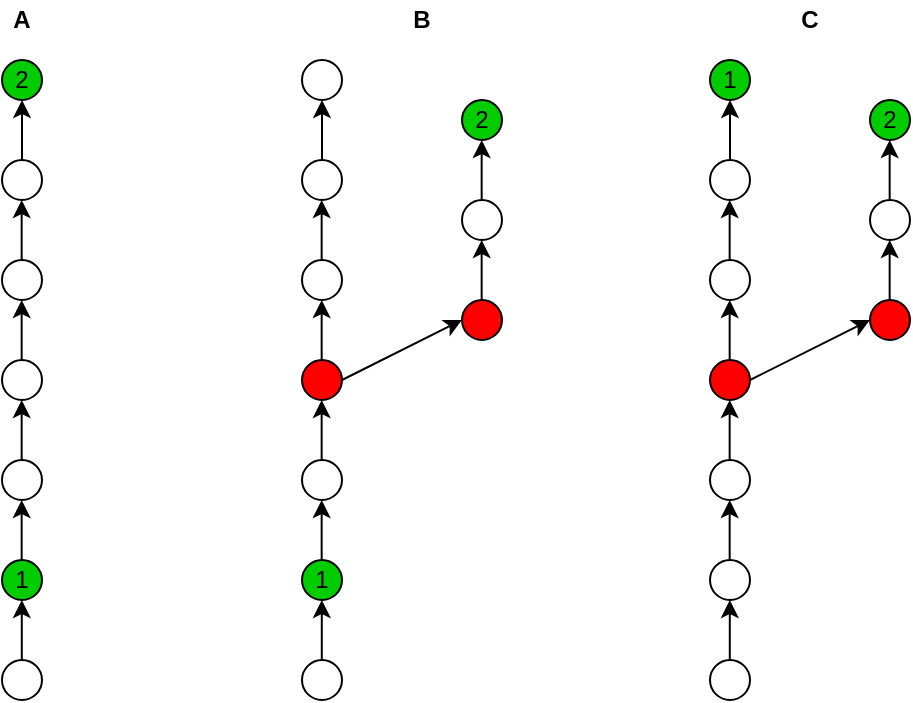<mxfile version="12.8.2" type="github"><diagram id="Xc4Q_695MUWQkCUxAg5T" name="Page-1"><mxGraphModel dx="813" dy="458" grid="1" gridSize="10" guides="1" tooltips="1" connect="1" arrows="1" fold="1" page="1" pageScale="1" pageWidth="827" pageHeight="1169" math="0" shadow="0"><root><mxCell id="0"/><mxCell id="1" parent="0"/><mxCell id="NMuLRGsHbmPByHdPXfEs-1" value="" style="ellipse;whiteSpace=wrap;html=1;aspect=fixed;" parent="1" vertex="1"><mxGeometry x="270" y="110" width="20" height="20" as="geometry"/></mxCell><mxCell id="NMuLRGsHbmPByHdPXfEs-2" value="" style="ellipse;whiteSpace=wrap;html=1;aspect=fixed;" parent="1" vertex="1"><mxGeometry x="270" y="160" width="20" height="20" as="geometry"/></mxCell><mxCell id="NMuLRGsHbmPByHdPXfEs-3" value="" style="ellipse;whiteSpace=wrap;html=1;aspect=fixed;" parent="1" vertex="1"><mxGeometry x="270" y="210" width="20" height="20" as="geometry"/></mxCell><mxCell id="NMuLRGsHbmPByHdPXfEs-4" value="" style="ellipse;whiteSpace=wrap;html=1;aspect=fixed;" parent="1" vertex="1"><mxGeometry x="270" y="310" width="20" height="20" as="geometry"/></mxCell><mxCell id="NMuLRGsHbmPByHdPXfEs-8" value="" style="ellipse;whiteSpace=wrap;html=1;aspect=fixed;" parent="1" vertex="1"><mxGeometry x="350" y="180" width="20" height="20" as="geometry"/></mxCell><mxCell id="NMuLRGsHbmPByHdPXfEs-16" value="" style="endArrow=classic;html=1;exitX=1;exitY=0.5;exitDx=0;exitDy=0;entryX=0;entryY=0.5;entryDx=0;entryDy=0;" parent="1" edge="1"><mxGeometry width="50" height="50" relative="1" as="geometry"><mxPoint x="290" y="270" as="sourcePoint"/><mxPoint x="350" y="240" as="targetPoint"/></mxGeometry></mxCell><mxCell id="NMuLRGsHbmPByHdPXfEs-17" value="" style="endArrow=classic;html=1;" parent="1" edge="1"><mxGeometry width="50" height="50" relative="1" as="geometry"><mxPoint x="280" y="160" as="sourcePoint"/><mxPoint x="280" y="130" as="targetPoint"/></mxGeometry></mxCell><mxCell id="NMuLRGsHbmPByHdPXfEs-18" value="" style="endArrow=classic;html=1;" parent="1" edge="1"><mxGeometry width="50" height="50" relative="1" as="geometry"><mxPoint x="279.83" y="210" as="sourcePoint"/><mxPoint x="279.83" y="180" as="targetPoint"/></mxGeometry></mxCell><mxCell id="NMuLRGsHbmPByHdPXfEs-19" value="" style="endArrow=classic;html=1;" parent="1" edge="1"><mxGeometry width="50" height="50" relative="1" as="geometry"><mxPoint x="279.83" y="260" as="sourcePoint"/><mxPoint x="279.83" y="230" as="targetPoint"/></mxGeometry></mxCell><mxCell id="NMuLRGsHbmPByHdPXfEs-20" value="" style="endArrow=classic;html=1;" parent="1" edge="1"><mxGeometry width="50" height="50" relative="1" as="geometry"><mxPoint x="279.83" y="310" as="sourcePoint"/><mxPoint x="279.83" y="280" as="targetPoint"/></mxGeometry></mxCell><mxCell id="NMuLRGsHbmPByHdPXfEs-21" value="" style="endArrow=classic;html=1;" parent="1" edge="1"><mxGeometry width="50" height="50" relative="1" as="geometry"><mxPoint x="279.83" y="360" as="sourcePoint"/><mxPoint x="279.83" y="330" as="targetPoint"/></mxGeometry></mxCell><mxCell id="NMuLRGsHbmPByHdPXfEs-22" value="" style="endArrow=classic;html=1;" parent="1" edge="1"><mxGeometry width="50" height="50" relative="1" as="geometry"><mxPoint x="359.83" y="230" as="sourcePoint"/><mxPoint x="359.83" y="200" as="targetPoint"/></mxGeometry></mxCell><mxCell id="NMuLRGsHbmPByHdPXfEs-23" value="" style="endArrow=classic;html=1;" parent="1" edge="1"><mxGeometry width="50" height="50" relative="1" as="geometry"><mxPoint x="359.83" y="180" as="sourcePoint"/><mxPoint x="359.83" y="150" as="targetPoint"/></mxGeometry></mxCell><mxCell id="NMuLRGsHbmPByHdPXfEs-25" value="" style="ellipse;whiteSpace=wrap;html=1;aspect=fixed;" parent="1" vertex="1"><mxGeometry x="270" y="410" width="20" height="20" as="geometry"/></mxCell><mxCell id="NMuLRGsHbmPByHdPXfEs-26" value="" style="endArrow=classic;html=1;" parent="1" edge="1"><mxGeometry width="50" height="50" relative="1" as="geometry"><mxPoint x="279.9" y="410.0" as="sourcePoint"/><mxPoint x="279.9" y="380.0" as="targetPoint"/></mxGeometry></mxCell><mxCell id="NMuLRGsHbmPByHdPXfEs-27" value="C" style="text;html=1;strokeColor=none;fillColor=none;align=center;verticalAlign=middle;whiteSpace=wrap;rounded=0;fontStyle=1" parent="1" vertex="1"><mxGeometry x="514" y="80" width="20" height="20" as="geometry"/></mxCell><mxCell id="NMuLRGsHbmPByHdPXfEs-28" value="B" style="text;html=1;strokeColor=none;fillColor=none;align=center;verticalAlign=middle;whiteSpace=wrap;rounded=0;fontStyle=1" parent="1" vertex="1"><mxGeometry x="320" y="80" width="20" height="20" as="geometry"/></mxCell><mxCell id="NMuLRGsHbmPByHdPXfEs-30" value="" style="ellipse;whiteSpace=wrap;html=1;aspect=fixed;" parent="1" vertex="1"><mxGeometry x="474" y="160" width="20" height="20" as="geometry"/></mxCell><mxCell id="NMuLRGsHbmPByHdPXfEs-31" value="" style="ellipse;whiteSpace=wrap;html=1;aspect=fixed;" parent="1" vertex="1"><mxGeometry x="474" y="210" width="20" height="20" as="geometry"/></mxCell><mxCell id="NMuLRGsHbmPByHdPXfEs-32" value="" style="ellipse;whiteSpace=wrap;html=1;aspect=fixed;" parent="1" vertex="1"><mxGeometry x="474" y="310" width="20" height="20" as="geometry"/></mxCell><mxCell id="NMuLRGsHbmPByHdPXfEs-34" value="" style="ellipse;whiteSpace=wrap;html=1;aspect=fixed;fillColor=none;" parent="1" vertex="1"><mxGeometry x="474" y="360" width="20" height="20" as="geometry"/></mxCell><mxCell id="NMuLRGsHbmPByHdPXfEs-36" value="" style="ellipse;whiteSpace=wrap;html=1;aspect=fixed;" parent="1" vertex="1"><mxGeometry x="554" y="180" width="20" height="20" as="geometry"/></mxCell><mxCell id="NMuLRGsHbmPByHdPXfEs-39" value="" style="endArrow=classic;html=1;exitX=1;exitY=0.5;exitDx=0;exitDy=0;entryX=0;entryY=0.5;entryDx=0;entryDy=0;" parent="1" edge="1"><mxGeometry width="50" height="50" relative="1" as="geometry"><mxPoint x="494" y="270" as="sourcePoint"/><mxPoint x="554" y="240" as="targetPoint"/></mxGeometry></mxCell><mxCell id="NMuLRGsHbmPByHdPXfEs-40" value="" style="endArrow=classic;html=1;" parent="1" edge="1"><mxGeometry width="50" height="50" relative="1" as="geometry"><mxPoint x="484" y="160" as="sourcePoint"/><mxPoint x="484" y="130.0" as="targetPoint"/></mxGeometry></mxCell><mxCell id="NMuLRGsHbmPByHdPXfEs-41" value="" style="endArrow=classic;html=1;" parent="1" edge="1"><mxGeometry width="50" height="50" relative="1" as="geometry"><mxPoint x="483.83" y="210" as="sourcePoint"/><mxPoint x="483.83" y="180" as="targetPoint"/></mxGeometry></mxCell><mxCell id="NMuLRGsHbmPByHdPXfEs-42" value="" style="endArrow=classic;html=1;" parent="1" edge="1"><mxGeometry width="50" height="50" relative="1" as="geometry"><mxPoint x="483.83" y="260" as="sourcePoint"/><mxPoint x="483.83" y="230" as="targetPoint"/></mxGeometry></mxCell><mxCell id="NMuLRGsHbmPByHdPXfEs-43" value="" style="endArrow=classic;html=1;" parent="1" edge="1"><mxGeometry width="50" height="50" relative="1" as="geometry"><mxPoint x="483.83" y="310" as="sourcePoint"/><mxPoint x="483.83" y="280" as="targetPoint"/></mxGeometry></mxCell><mxCell id="NMuLRGsHbmPByHdPXfEs-44" value="" style="endArrow=classic;html=1;" parent="1" edge="1"><mxGeometry width="50" height="50" relative="1" as="geometry"><mxPoint x="483.83" y="360" as="sourcePoint"/><mxPoint x="483.83" y="330" as="targetPoint"/></mxGeometry></mxCell><mxCell id="NMuLRGsHbmPByHdPXfEs-45" value="" style="endArrow=classic;html=1;" parent="1" edge="1"><mxGeometry width="50" height="50" relative="1" as="geometry"><mxPoint x="563.83" y="230" as="sourcePoint"/><mxPoint x="563.83" y="200" as="targetPoint"/></mxGeometry></mxCell><mxCell id="NMuLRGsHbmPByHdPXfEs-46" value="" style="endArrow=classic;html=1;" parent="1" edge="1"><mxGeometry width="50" height="50" relative="1" as="geometry"><mxPoint x="563.83" y="180" as="sourcePoint"/><mxPoint x="563.83" y="150" as="targetPoint"/></mxGeometry></mxCell><mxCell id="NMuLRGsHbmPByHdPXfEs-47" value="" style="ellipse;whiteSpace=wrap;html=1;aspect=fixed;" parent="1" vertex="1"><mxGeometry x="474" y="410" width="20" height="20" as="geometry"/></mxCell><mxCell id="NMuLRGsHbmPByHdPXfEs-48" value="" style="endArrow=classic;html=1;" parent="1" edge="1"><mxGeometry width="50" height="50" relative="1" as="geometry"><mxPoint x="483.9" y="410.0" as="sourcePoint"/><mxPoint x="483.9" y="380.0" as="targetPoint"/></mxGeometry></mxCell><mxCell id="strLqKQMPGYc9VxBI_WH-1" value="" style="ellipse;whiteSpace=wrap;html=1;aspect=fixed;fillColor=#FF0000;" vertex="1" parent="1"><mxGeometry x="350" y="230" width="20" height="20" as="geometry"/></mxCell><mxCell id="strLqKQMPGYc9VxBI_WH-2" value="1" style="ellipse;whiteSpace=wrap;html=1;aspect=fixed;fillColor=#00CC00;" vertex="1" parent="1"><mxGeometry x="270" y="360" width="20" height="20" as="geometry"/></mxCell><mxCell id="strLqKQMPGYc9VxBI_WH-3" value="" style="ellipse;whiteSpace=wrap;html=1;aspect=fixed;fillColor=#FF0000;" vertex="1" parent="1"><mxGeometry x="270" y="260" width="20" height="20" as="geometry"/></mxCell><mxCell id="strLqKQMPGYc9VxBI_WH-4" value="2" style="ellipse;whiteSpace=wrap;html=1;aspect=fixed;fillColor=#00CC00;" vertex="1" parent="1"><mxGeometry x="350" y="130" width="20" height="20" as="geometry"/></mxCell><mxCell id="strLqKQMPGYc9VxBI_WH-6" value="" style="ellipse;whiteSpace=wrap;html=1;aspect=fixed;fillColor=#FF0000;" vertex="1" parent="1"><mxGeometry x="474" y="260" width="20" height="20" as="geometry"/></mxCell><mxCell id="strLqKQMPGYc9VxBI_WH-7" value="" style="ellipse;whiteSpace=wrap;html=1;aspect=fixed;fillColor=#FF0000;" vertex="1" parent="1"><mxGeometry x="554" y="230" width="20" height="20" as="geometry"/></mxCell><mxCell id="strLqKQMPGYc9VxBI_WH-8" value="2" style="ellipse;whiteSpace=wrap;html=1;aspect=fixed;fillColor=#00CC00;" vertex="1" parent="1"><mxGeometry x="554" y="130" width="20" height="20" as="geometry"/></mxCell><mxCell id="strLqKQMPGYc9VxBI_WH-9" value="1" style="ellipse;whiteSpace=wrap;html=1;aspect=fixed;fillColor=#00CC00;" vertex="1" parent="1"><mxGeometry x="474" y="110" width="20" height="20" as="geometry"/></mxCell><mxCell id="strLqKQMPGYc9VxBI_WH-12" value="" style="ellipse;whiteSpace=wrap;html=1;aspect=fixed;" vertex="1" parent="1"><mxGeometry x="120" y="160" width="20" height="20" as="geometry"/></mxCell><mxCell id="strLqKQMPGYc9VxBI_WH-13" value="" style="ellipse;whiteSpace=wrap;html=1;aspect=fixed;" vertex="1" parent="1"><mxGeometry x="120" y="210" width="20" height="20" as="geometry"/></mxCell><mxCell id="strLqKQMPGYc9VxBI_WH-14" value="" style="ellipse;whiteSpace=wrap;html=1;aspect=fixed;" vertex="1" parent="1"><mxGeometry x="120" y="310" width="20" height="20" as="geometry"/></mxCell><mxCell id="strLqKQMPGYc9VxBI_WH-17" value="" style="endArrow=classic;html=1;" edge="1" parent="1"><mxGeometry width="50" height="50" relative="1" as="geometry"><mxPoint x="130" y="160" as="sourcePoint"/><mxPoint x="130" y="130" as="targetPoint"/></mxGeometry></mxCell><mxCell id="strLqKQMPGYc9VxBI_WH-18" value="" style="endArrow=classic;html=1;" edge="1" parent="1"><mxGeometry width="50" height="50" relative="1" as="geometry"><mxPoint x="129.83" y="210" as="sourcePoint"/><mxPoint x="129.83" y="180" as="targetPoint"/></mxGeometry></mxCell><mxCell id="strLqKQMPGYc9VxBI_WH-19" value="" style="endArrow=classic;html=1;" edge="1" parent="1"><mxGeometry width="50" height="50" relative="1" as="geometry"><mxPoint x="129.83" y="260" as="sourcePoint"/><mxPoint x="129.83" y="230" as="targetPoint"/></mxGeometry></mxCell><mxCell id="strLqKQMPGYc9VxBI_WH-20" value="" style="endArrow=classic;html=1;" edge="1" parent="1"><mxGeometry width="50" height="50" relative="1" as="geometry"><mxPoint x="129.83" y="310" as="sourcePoint"/><mxPoint x="129.83" y="280" as="targetPoint"/></mxGeometry></mxCell><mxCell id="strLqKQMPGYc9VxBI_WH-21" value="" style="endArrow=classic;html=1;" edge="1" parent="1"><mxGeometry width="50" height="50" relative="1" as="geometry"><mxPoint x="129.83" y="360" as="sourcePoint"/><mxPoint x="129.83" y="330" as="targetPoint"/></mxGeometry></mxCell><mxCell id="strLqKQMPGYc9VxBI_WH-24" value="" style="ellipse;whiteSpace=wrap;html=1;aspect=fixed;" vertex="1" parent="1"><mxGeometry x="120" y="410" width="20" height="20" as="geometry"/></mxCell><mxCell id="strLqKQMPGYc9VxBI_WH-25" value="" style="endArrow=classic;html=1;" edge="1" parent="1"><mxGeometry width="50" height="50" relative="1" as="geometry"><mxPoint x="129.9" y="410.0" as="sourcePoint"/><mxPoint x="129.9" y="380.0" as="targetPoint"/></mxGeometry></mxCell><mxCell id="strLqKQMPGYc9VxBI_WH-26" value="A" style="text;html=1;strokeColor=none;fillColor=none;align=center;verticalAlign=middle;whiteSpace=wrap;rounded=0;fontStyle=1" vertex="1" parent="1"><mxGeometry x="120" y="80" width="20" height="20" as="geometry"/></mxCell><mxCell id="strLqKQMPGYc9VxBI_WH-28" value="1" style="ellipse;whiteSpace=wrap;html=1;aspect=fixed;fillColor=#00CC00;" vertex="1" parent="1"><mxGeometry x="120" y="360" width="20" height="20" as="geometry"/></mxCell><mxCell id="strLqKQMPGYc9VxBI_WH-29" value="" style="ellipse;whiteSpace=wrap;html=1;aspect=fixed;fillColor=#FFFFFF;" vertex="1" parent="1"><mxGeometry x="120" y="260" width="20" height="20" as="geometry"/></mxCell><mxCell id="strLqKQMPGYc9VxBI_WH-30" value="2" style="ellipse;whiteSpace=wrap;html=1;aspect=fixed;fillColor=#00CC00;" vertex="1" parent="1"><mxGeometry x="120" y="110" width="20" height="20" as="geometry"/></mxCell></root></mxGraphModel></diagram></mxfile>